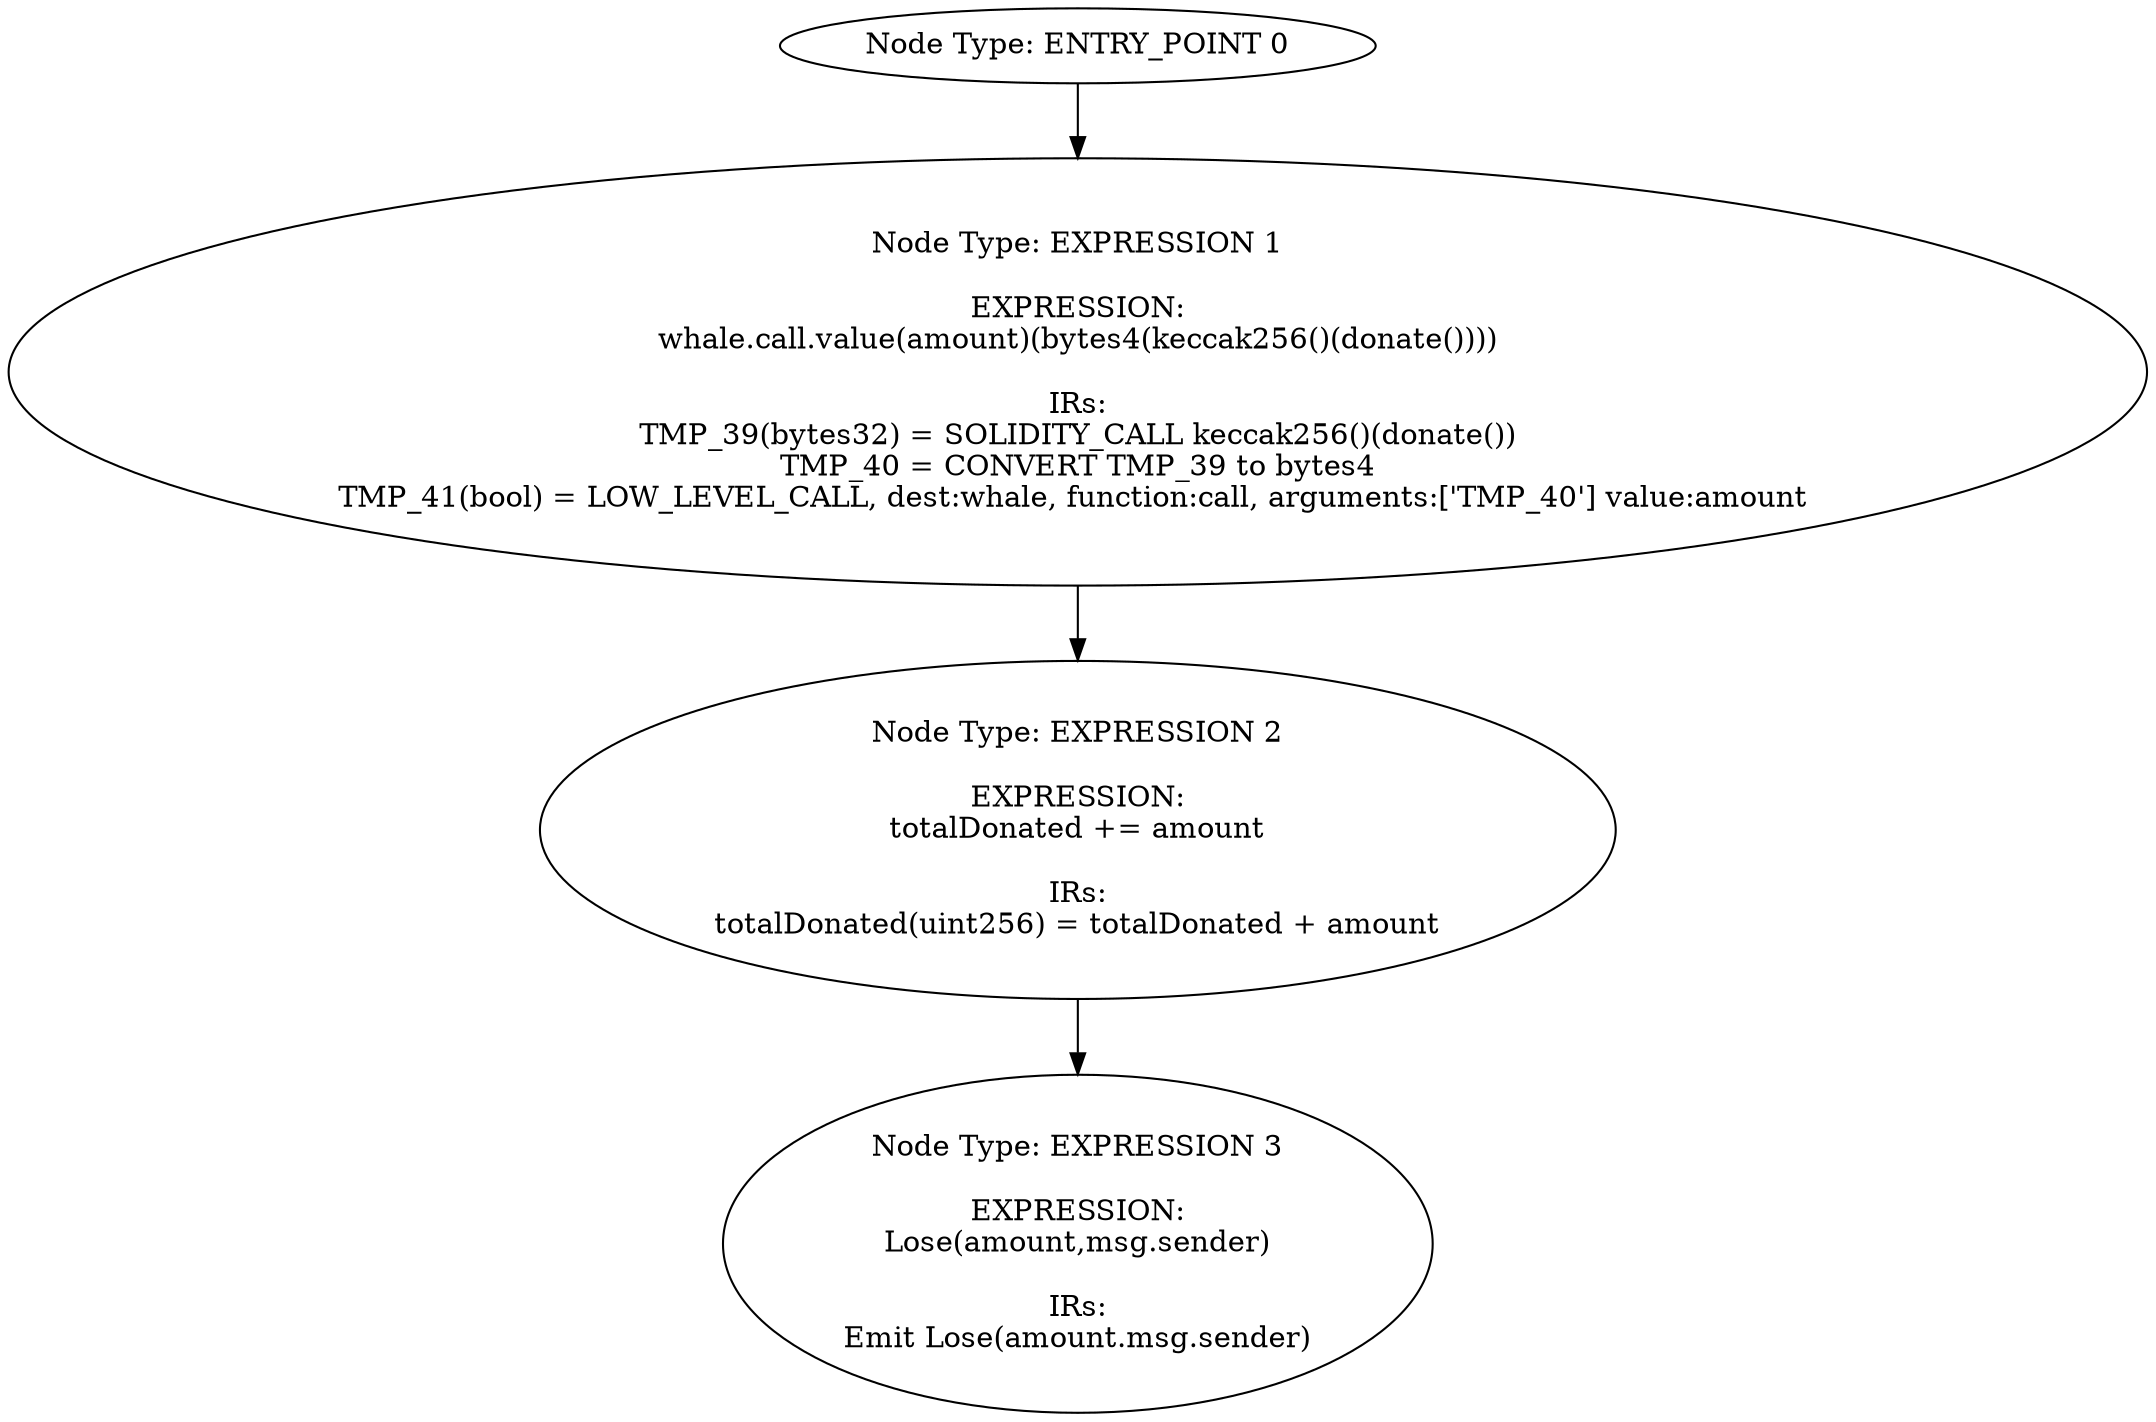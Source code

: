 digraph{
0[label="Node Type: ENTRY_POINT 0
"];
0->1;
1[label="Node Type: EXPRESSION 1

EXPRESSION:
whale.call.value(amount)(bytes4(keccak256()(donate())))

IRs:
TMP_39(bytes32) = SOLIDITY_CALL keccak256()(donate())
TMP_40 = CONVERT TMP_39 to bytes4
TMP_41(bool) = LOW_LEVEL_CALL, dest:whale, function:call, arguments:['TMP_40'] value:amount "];
1->2;
2[label="Node Type: EXPRESSION 2

EXPRESSION:
totalDonated += amount

IRs:
totalDonated(uint256) = totalDonated + amount"];
2->3;
3[label="Node Type: EXPRESSION 3

EXPRESSION:
Lose(amount,msg.sender)

IRs:
Emit Lose(amount.msg.sender)"];
}
